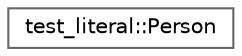 digraph "类继承关系图"
{
 // LATEX_PDF_SIZE
  bgcolor="transparent";
  edge [fontname=Helvetica,fontsize=10,labelfontname=Helvetica,labelfontsize=10];
  node [fontname=Helvetica,fontsize=10,shape=box,height=0.2,width=0.4];
  rankdir="LR";
  Node0 [id="Node000000",label="test_literal::Person",height=0.2,width=0.4,color="grey40", fillcolor="white", style="filled",URL="$structtest__literal_1_1_person.html",tooltip=" "];
}
